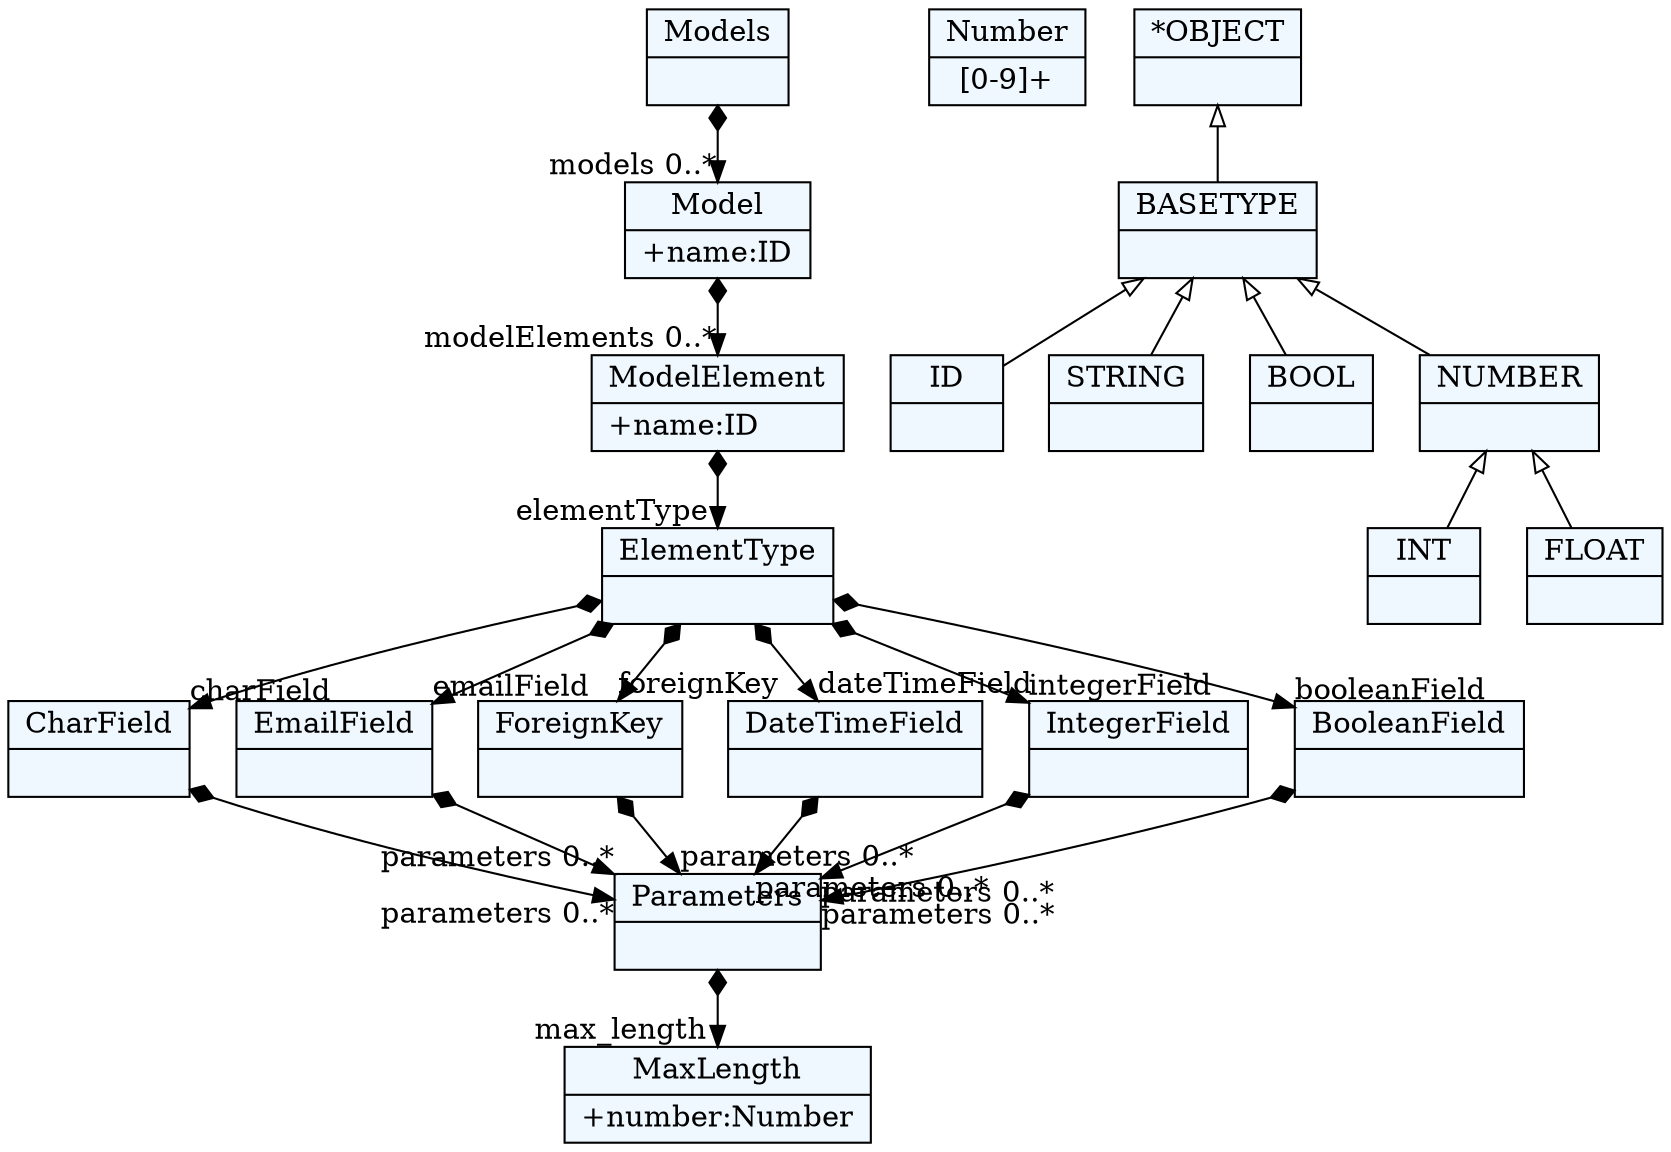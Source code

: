 
    digraph xtext {
    fontname = "Bitstream Vera Sans"
    fontsize = 8
    node[
        shape=record,
        style=filled,
        fillcolor=aliceblue
    ]
    nodesep = 0.3
    edge[dir=black,arrowtail=empty]


1212403202568 -> 1212403184632[arrowtail=diamond, dir=both, headlabel="models 0..*"]
1212403202568[ label="{Models|}"]

1212403184632 -> 1212403186520[arrowtail=diamond, dir=both, headlabel="modelElements 0..*"]
1212403184632[ label="{Model|+name:ID\l}"]

1212403186520 -> 1212403199736[arrowtail=diamond, dir=both, headlabel="elementType "]
1212403186520[ label="{ModelElement|+name:ID\l}"]

1212403199736 -> 1212403201624[arrowtail=diamond, dir=both, headlabel="charField "]
1212403199736 -> 1212403210120[arrowtail=diamond, dir=both, headlabel="emailField "]
1212403199736 -> 1212403192184[arrowtail=diamond, dir=both, headlabel="foreignKey "]
1212403199736 -> 1212403206344[arrowtail=diamond, dir=both, headlabel="dateTimeField "]
1212403199736 -> 1212403211064[arrowtail=diamond, dir=both, headlabel="integerField "]
1212403199736 -> 1212403235608[arrowtail=diamond, dir=both, headlabel="booleanField "]
1212403199736[ label="{ElementType|}"]

1212403201624 -> 1212403226168[arrowtail=diamond, dir=both, headlabel="parameters 0..*"]
1212403201624[ label="{CharField|}"]

1212403210120 -> 1212403226168[arrowtail=diamond, dir=both, headlabel="parameters 0..*"]
1212403210120[ label="{EmailField|}"]

1212403192184 -> 1212403226168[arrowtail=diamond, dir=both, headlabel="parameters 0..*"]
1212403192184[ label="{ForeignKey|}"]

1212403206344 -> 1212403226168[arrowtail=diamond, dir=both, headlabel="parameters 0..*"]
1212403206344[ label="{DateTimeField|}"]

1212403211064 -> 1212403226168[arrowtail=diamond, dir=both, headlabel="parameters 0..*"]
1212403211064[ label="{IntegerField|}"]

1212403235608 -> 1212403226168[arrowtail=diamond, dir=both, headlabel="parameters 0..*"]
1212403235608[ label="{BooleanField|}"]

1212403226168 -> 1212403229000[arrowtail=diamond, dir=both, headlabel="max_length "]
1212403226168[ label="{Parameters|}"]

1212403229000[ label="{MaxLength|+number:Number\l}"]

1212403232776[ label="{Number|[0-9]+}"]

1212402523128[ label="{ID|}"]

1212403208232[ label="{STRING|}"]

1212403198792[ label="{BOOL|}"]

1212403195016[ label="{INT|}"]

1212403203512[ label="{FLOAT|}"]

1212403180856[ label="{NUMBER|}"]
1212403180856 -> 1212403203512 [dir=back]
1212403180856 -> 1212403195016 [dir=back]

1212403182744[ label="{BASETYPE|}"]
1212403182744 -> 1212403180856 [dir=back]
1212403182744 -> 1212403198792 [dir=back]
1212403182744 -> 1212402523128 [dir=back]
1212403182744 -> 1212403208232 [dir=back]

1212403196904[ label="{*OBJECT|}"]
1212403196904 -> 1212403182744 [dir=back]


}
